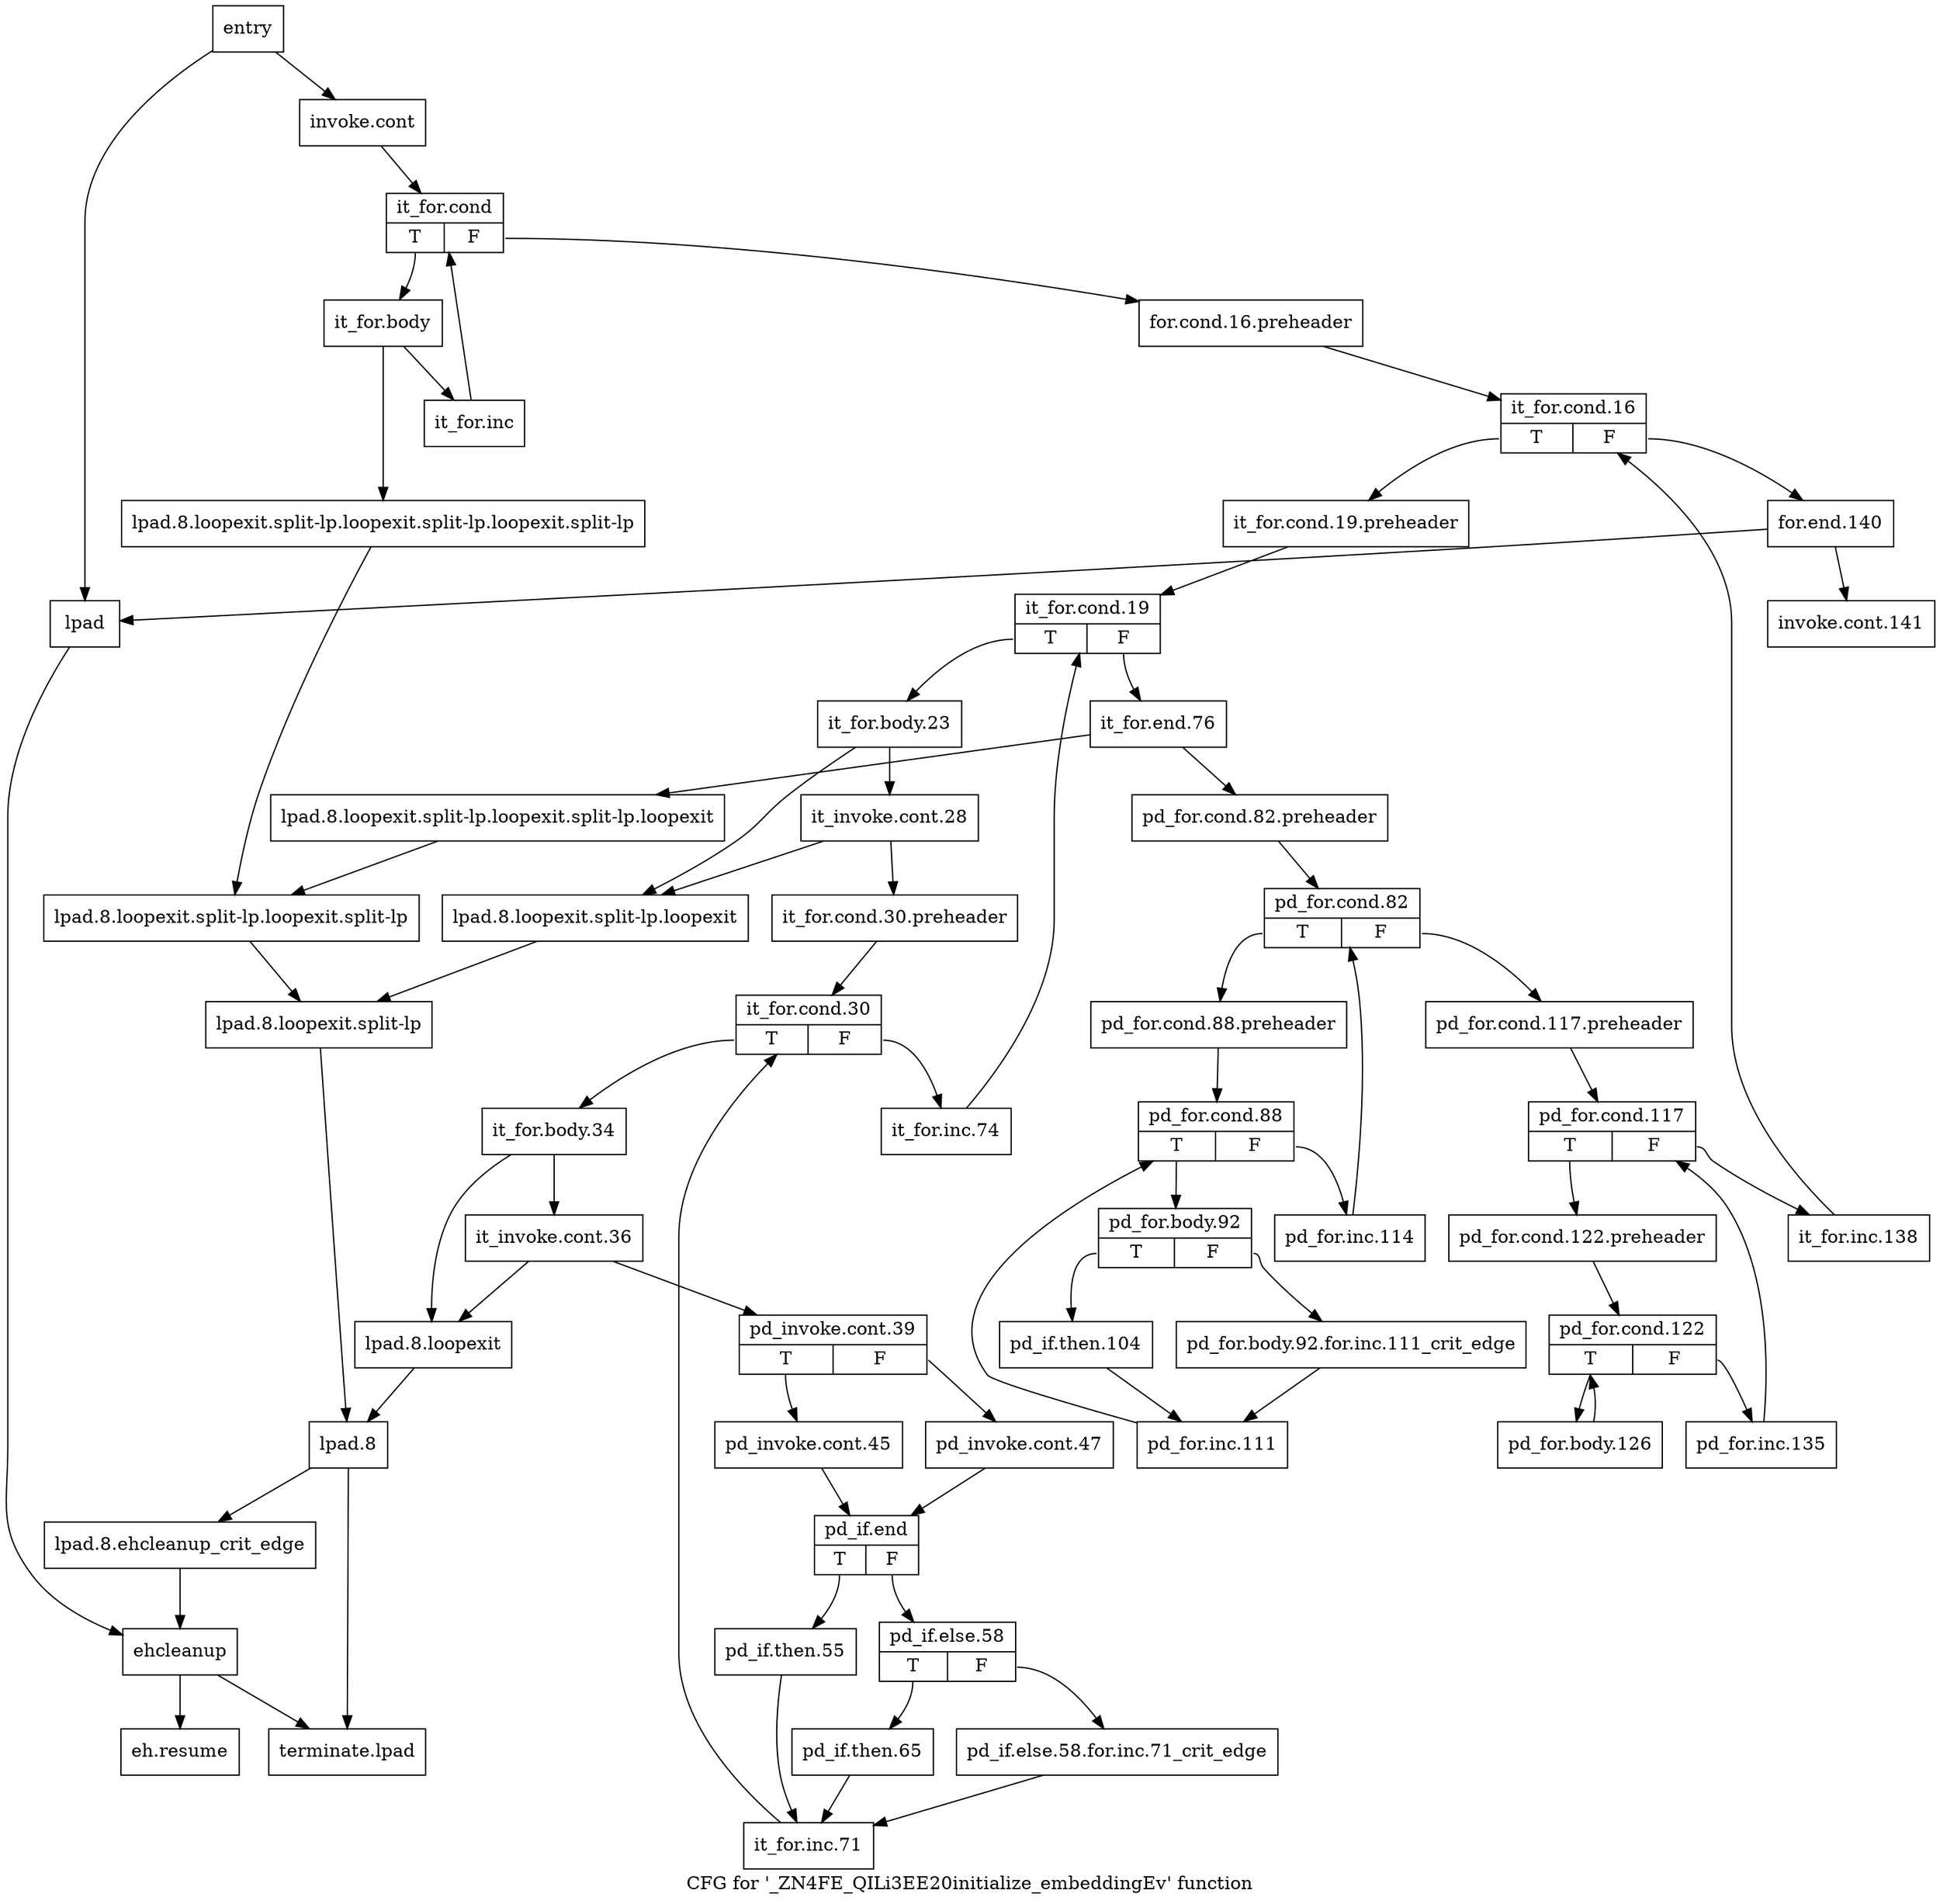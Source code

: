 digraph "CFG for '_ZN4FE_QILi3EE20initialize_embeddingEv' function" {
	label="CFG for '_ZN4FE_QILi3EE20initialize_embeddingEv' function";

	Node0x4f9af30 [shape=record,label="{entry}"];
	Node0x4f9af30 -> Node0x4f9ca40;
	Node0x4f9af30 -> Node0x4f9d230;
	Node0x4f9ca40 [shape=record,label="{invoke.cont}"];
	Node0x4f9ca40 -> Node0x4f9ca90;
	Node0x4f9ca90 [shape=record,label="{it_for.cond|{<s0>T|<s1>F}}"];
	Node0x4f9ca90:s0 -> Node0x4f9d190;
	Node0x4f9ca90:s1 -> Node0x4f9d140;
	Node0x4f9d140 [shape=record,label="{for.cond.16.preheader}"];
	Node0x4f9d140 -> Node0x4f9d500;
	Node0x4f9d190 [shape=record,label="{it_for.body}"];
	Node0x4f9d190 -> Node0x4f9d1e0;
	Node0x4f9d190 -> Node0x4f9d370;
	Node0x4f9d1e0 [shape=record,label="{it_for.inc}"];
	Node0x4f9d1e0 -> Node0x4f9ca90;
	Node0x4f9d230 [shape=record,label="{lpad}"];
	Node0x4f9d230 -> Node0x4f9e0e0;
	Node0x4f9d280 [shape=record,label="{lpad.8.loopexit}"];
	Node0x4f9d280 -> Node0x4f9d460;
	Node0x4f9d2d0 [shape=record,label="{lpad.8.loopexit.split-lp.loopexit}"];
	Node0x4f9d2d0 -> Node0x4f9d410;
	Node0x4f9d320 [shape=record,label="{lpad.8.loopexit.split-lp.loopexit.split-lp.loopexit}"];
	Node0x4f9d320 -> Node0x4f9d3c0;
	Node0x4f9d370 [shape=record,label="{lpad.8.loopexit.split-lp.loopexit.split-lp.loopexit.split-lp}"];
	Node0x4f9d370 -> Node0x4f9d3c0;
	Node0x4f9d3c0 [shape=record,label="{lpad.8.loopexit.split-lp.loopexit.split-lp}"];
	Node0x4f9d3c0 -> Node0x4f9d410;
	Node0x4f9d410 [shape=record,label="{lpad.8.loopexit.split-lp}"];
	Node0x4f9d410 -> Node0x4f9d460;
	Node0x4f9d460 [shape=record,label="{lpad.8}"];
	Node0x4f9d460 -> Node0x4f9d4b0;
	Node0x4f9d460 -> Node0x4f9e180;
	Node0x4f9d4b0 [shape=record,label="{lpad.8.ehcleanup_crit_edge}"];
	Node0x4f9d4b0 -> Node0x4f9e0e0;
	Node0x4f9d500 [shape=record,label="{it_for.cond.16|{<s0>T|<s1>F}}"];
	Node0x4f9d500:s0 -> Node0x4f9d550;
	Node0x4f9d500:s1 -> Node0x4f9e040;
	Node0x4f9d550 [shape=record,label="{it_for.cond.19.preheader}"];
	Node0x4f9d550 -> Node0x4f9d5a0;
	Node0x4f9d5a0 [shape=record,label="{it_for.cond.19|{<s0>T|<s1>F}}"];
	Node0x4f9d5a0:s0 -> Node0x4f9d5f0;
	Node0x4f9d5a0:s1 -> Node0x4f9daf0;
	Node0x4f9d5f0 [shape=record,label="{it_for.body.23}"];
	Node0x4f9d5f0 -> Node0x4f9d640;
	Node0x4f9d5f0 -> Node0x4f9d2d0;
	Node0x4f9d640 [shape=record,label="{it_invoke.cont.28}"];
	Node0x4f9d640 -> Node0x4f9d690;
	Node0x4f9d640 -> Node0x4f9d2d0;
	Node0x4f9d690 [shape=record,label="{it_for.cond.30.preheader}"];
	Node0x4f9d690 -> Node0x4f9d6e0;
	Node0x4f9d6e0 [shape=record,label="{it_for.cond.30|{<s0>T|<s1>F}}"];
	Node0x4f9d6e0:s0 -> Node0x4f9d730;
	Node0x4f9d6e0:s1 -> Node0x4f9daa0;
	Node0x4f9d730 [shape=record,label="{it_for.body.34}"];
	Node0x4f9d730 -> Node0x4f9d780;
	Node0x4f9d730 -> Node0x4f9d280;
	Node0x4f9d780 [shape=record,label="{it_invoke.cont.36}"];
	Node0x4f9d780 -> Node0x4f9d7d0;
	Node0x4f9d780 -> Node0x4f9d280;
	Node0x4f9d7d0 [shape=record,label="{pd_invoke.cont.39|{<s0>T|<s1>F}}"];
	Node0x4f9d7d0:s0 -> Node0x4f9d820;
	Node0x4f9d7d0:s1 -> Node0x4f9d870;
	Node0x4f9d820 [shape=record,label="{pd_invoke.cont.45}"];
	Node0x4f9d820 -> Node0x4f9d8c0;
	Node0x4f9d870 [shape=record,label="{pd_invoke.cont.47}"];
	Node0x4f9d870 -> Node0x4f9d8c0;
	Node0x4f9d8c0 [shape=record,label="{pd_if.end|{<s0>T|<s1>F}}"];
	Node0x4f9d8c0:s0 -> Node0x4f9d910;
	Node0x4f9d8c0:s1 -> Node0x4f9d960;
	Node0x4f9d910 [shape=record,label="{pd_if.then.55}"];
	Node0x4f9d910 -> Node0x4f9da50;
	Node0x4f9d960 [shape=record,label="{pd_if.else.58|{<s0>T|<s1>F}}"];
	Node0x4f9d960:s0 -> Node0x4f9da00;
	Node0x4f9d960:s1 -> Node0x4f9d9b0;
	Node0x4f9d9b0 [shape=record,label="{pd_if.else.58.for.inc.71_crit_edge}"];
	Node0x4f9d9b0 -> Node0x4f9da50;
	Node0x4f9da00 [shape=record,label="{pd_if.then.65}"];
	Node0x4f9da00 -> Node0x4f9da50;
	Node0x4f9da50 [shape=record,label="{it_for.inc.71}"];
	Node0x4f9da50 -> Node0x4f9d6e0;
	Node0x4f9daa0 [shape=record,label="{it_for.inc.74}"];
	Node0x4f9daa0 -> Node0x4f9d5a0;
	Node0x4f9daf0 [shape=record,label="{it_for.end.76}"];
	Node0x4f9daf0 -> Node0x4f9db40;
	Node0x4f9daf0 -> Node0x4f9d320;
	Node0x4f9db40 [shape=record,label="{pd_for.cond.82.preheader}"];
	Node0x4f9db40 -> Node0x4f9db90;
	Node0x4f9db90 [shape=record,label="{pd_for.cond.82|{<s0>T|<s1>F}}"];
	Node0x4f9db90:s0 -> Node0x4f9dc30;
	Node0x4f9db90:s1 -> Node0x4f9dbe0;
	Node0x4f9dbe0 [shape=record,label="{pd_for.cond.117.preheader}"];
	Node0x4f9dbe0 -> Node0x4f9de60;
	Node0x4f9dc30 [shape=record,label="{pd_for.cond.88.preheader}"];
	Node0x4f9dc30 -> Node0x4f9dc80;
	Node0x4f9dc80 [shape=record,label="{pd_for.cond.88|{<s0>T|<s1>F}}"];
	Node0x4f9dc80:s0 -> Node0x4f9dcd0;
	Node0x4f9dc80:s1 -> Node0x4f9de10;
	Node0x4f9dcd0 [shape=record,label="{pd_for.body.92|{<s0>T|<s1>F}}"];
	Node0x4f9dcd0:s0 -> Node0x4f9dd70;
	Node0x4f9dcd0:s1 -> Node0x4f9dd20;
	Node0x4f9dd20 [shape=record,label="{pd_for.body.92.for.inc.111_crit_edge}"];
	Node0x4f9dd20 -> Node0x4f9ddc0;
	Node0x4f9dd70 [shape=record,label="{pd_if.then.104}"];
	Node0x4f9dd70 -> Node0x4f9ddc0;
	Node0x4f9ddc0 [shape=record,label="{pd_for.inc.111}"];
	Node0x4f9ddc0 -> Node0x4f9dc80;
	Node0x4f9de10 [shape=record,label="{pd_for.inc.114}"];
	Node0x4f9de10 -> Node0x4f9db90;
	Node0x4f9de60 [shape=record,label="{pd_for.cond.117|{<s0>T|<s1>F}}"];
	Node0x4f9de60:s0 -> Node0x4f9deb0;
	Node0x4f9de60:s1 -> Node0x4f9dff0;
	Node0x4f9deb0 [shape=record,label="{pd_for.cond.122.preheader}"];
	Node0x4f9deb0 -> Node0x4f9df00;
	Node0x4f9df00 [shape=record,label="{pd_for.cond.122|{<s0>T|<s1>F}}"];
	Node0x4f9df00:s0 -> Node0x4f9df50;
	Node0x4f9df00:s1 -> Node0x4f9dfa0;
	Node0x4f9df50 [shape=record,label="{pd_for.body.126}"];
	Node0x4f9df50 -> Node0x4f9df00;
	Node0x4f9dfa0 [shape=record,label="{pd_for.inc.135}"];
	Node0x4f9dfa0 -> Node0x4f9de60;
	Node0x4f9dff0 [shape=record,label="{it_for.inc.138}"];
	Node0x4f9dff0 -> Node0x4f9d500;
	Node0x4f9e040 [shape=record,label="{for.end.140}"];
	Node0x4f9e040 -> Node0x4f9e090;
	Node0x4f9e040 -> Node0x4f9d230;
	Node0x4f9e090 [shape=record,label="{invoke.cont.141}"];
	Node0x4f9e0e0 [shape=record,label="{ehcleanup}"];
	Node0x4f9e0e0 -> Node0x4f9e130;
	Node0x4f9e0e0 -> Node0x4f9e180;
	Node0x4f9e130 [shape=record,label="{eh.resume}"];
	Node0x4f9e180 [shape=record,label="{terminate.lpad}"];
}
